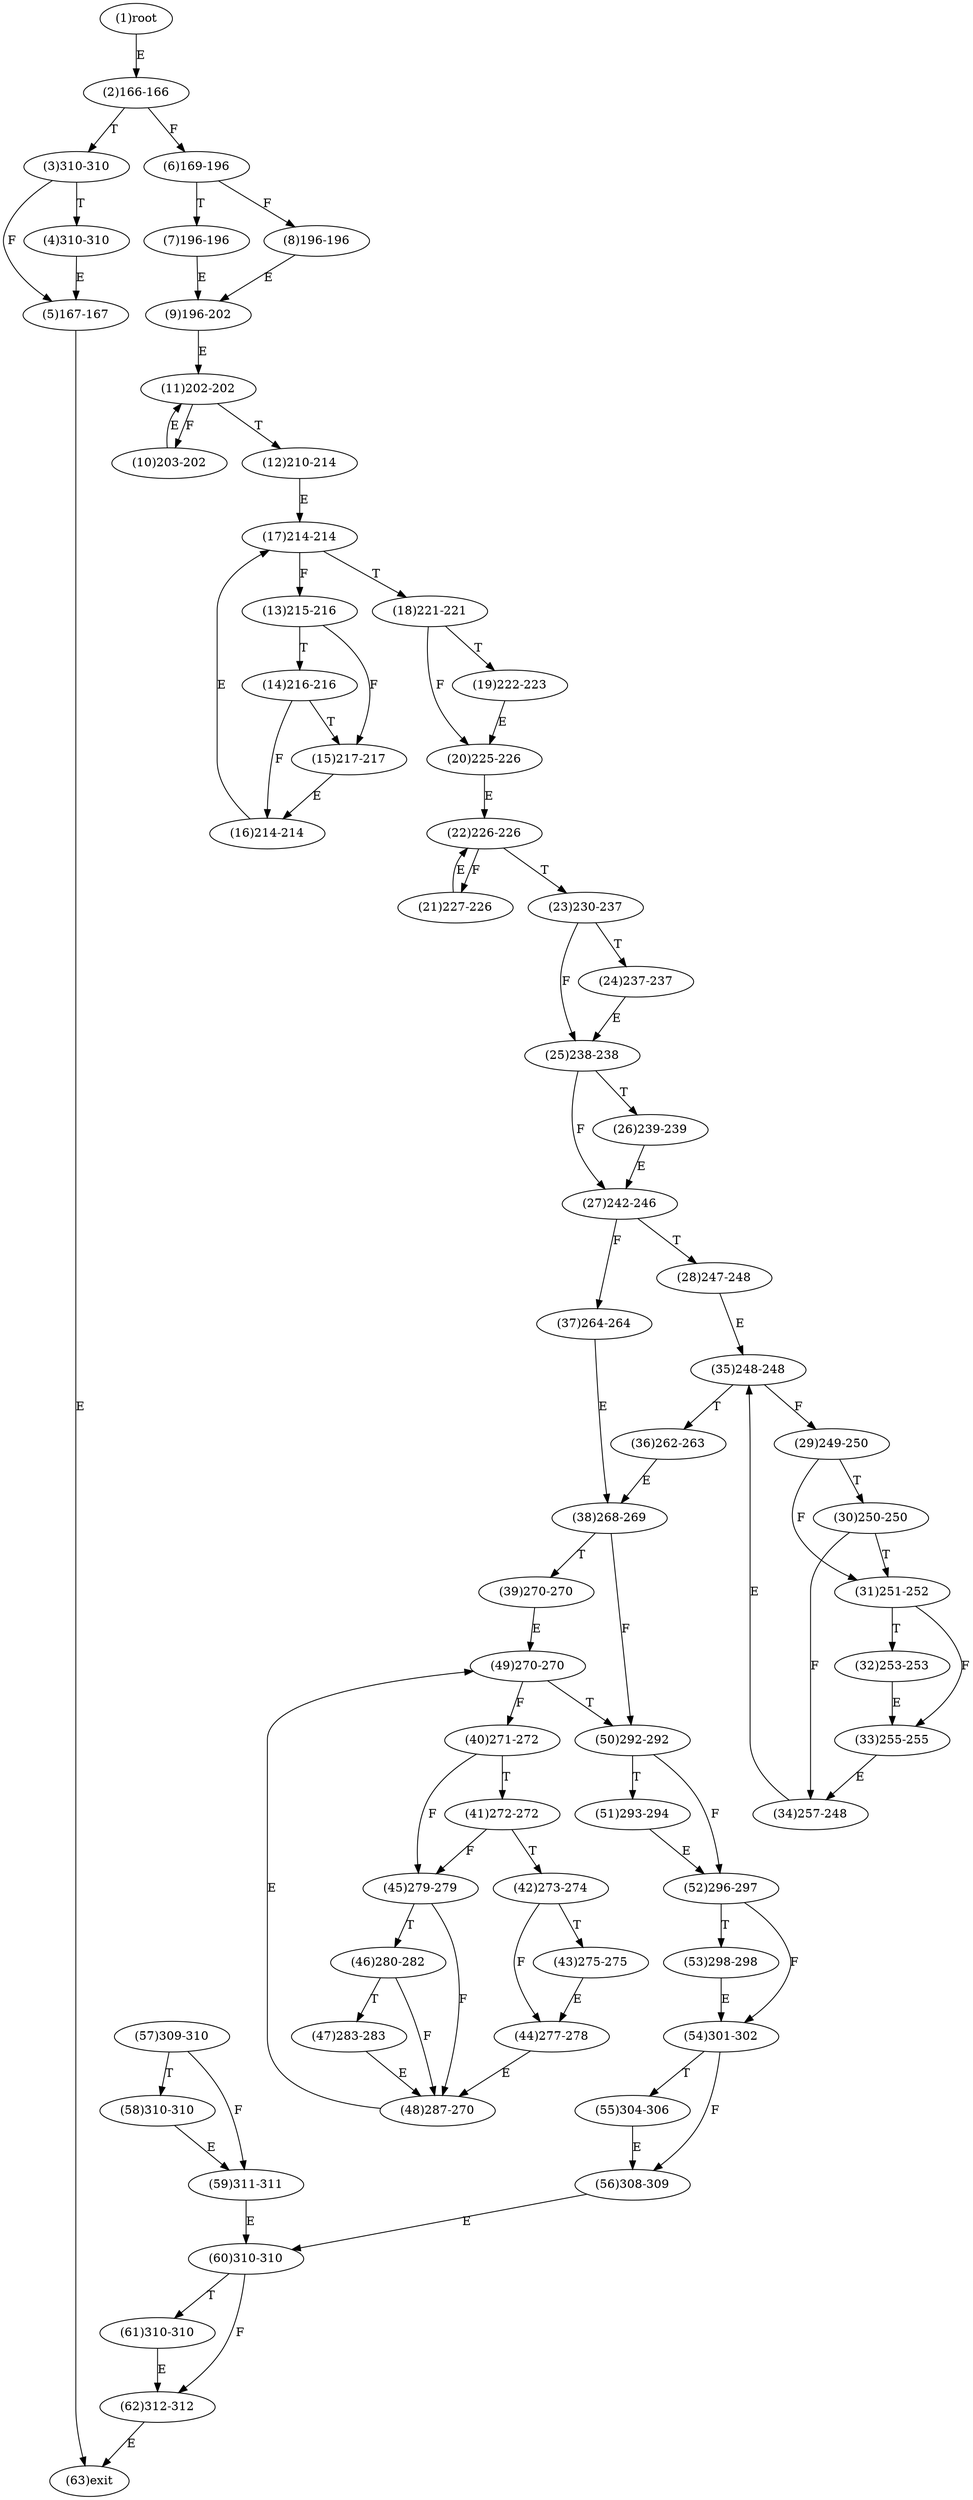 digraph "" { 
1[ label="(1)root"];
2[ label="(2)166-166"];
3[ label="(3)310-310"];
4[ label="(4)310-310"];
5[ label="(5)167-167"];
6[ label="(6)169-196"];
7[ label="(7)196-196"];
8[ label="(8)196-196"];
9[ label="(9)196-202"];
10[ label="(10)203-202"];
11[ label="(11)202-202"];
12[ label="(12)210-214"];
13[ label="(13)215-216"];
14[ label="(14)216-216"];
15[ label="(15)217-217"];
17[ label="(17)214-214"];
16[ label="(16)214-214"];
19[ label="(19)222-223"];
18[ label="(18)221-221"];
21[ label="(21)227-226"];
20[ label="(20)225-226"];
23[ label="(23)230-237"];
22[ label="(22)226-226"];
25[ label="(25)238-238"];
24[ label="(24)237-237"];
27[ label="(27)242-246"];
26[ label="(26)239-239"];
29[ label="(29)249-250"];
28[ label="(28)247-248"];
31[ label="(31)251-252"];
30[ label="(30)250-250"];
34[ label="(34)257-248"];
35[ label="(35)248-248"];
32[ label="(32)253-253"];
33[ label="(33)255-255"];
38[ label="(38)268-269"];
39[ label="(39)270-270"];
36[ label="(36)262-263"];
37[ label="(37)264-264"];
42[ label="(42)273-274"];
43[ label="(43)275-275"];
40[ label="(40)271-272"];
41[ label="(41)272-272"];
46[ label="(46)280-282"];
47[ label="(47)283-283"];
44[ label="(44)277-278"];
45[ label="(45)279-279"];
51[ label="(51)293-294"];
50[ label="(50)292-292"];
49[ label="(49)270-270"];
48[ label="(48)287-270"];
55[ label="(55)304-306"];
54[ label="(54)301-302"];
53[ label="(53)298-298"];
52[ label="(52)296-297"];
59[ label="(59)311-311"];
58[ label="(58)310-310"];
57[ label="(57)309-310"];
56[ label="(56)308-309"];
63[ label="(63)exit"];
62[ label="(62)312-312"];
61[ label="(61)310-310"];
60[ label="(60)310-310"];
1->2[ label="E"];
2->6[ label="F"];
2->3[ label="T"];
3->5[ label="F"];
3->4[ label="T"];
4->5[ label="E"];
5->63[ label="E"];
6->8[ label="F"];
6->7[ label="T"];
7->9[ label="E"];
8->9[ label="E"];
9->11[ label="E"];
10->11[ label="E"];
11->10[ label="F"];
11->12[ label="T"];
12->17[ label="E"];
13->15[ label="F"];
13->14[ label="T"];
14->16[ label="F"];
14->15[ label="T"];
15->16[ label="E"];
16->17[ label="E"];
17->13[ label="F"];
17->18[ label="T"];
18->20[ label="F"];
18->19[ label="T"];
19->20[ label="E"];
20->22[ label="E"];
21->22[ label="E"];
22->21[ label="F"];
22->23[ label="T"];
23->25[ label="F"];
23->24[ label="T"];
24->25[ label="E"];
25->27[ label="F"];
25->26[ label="T"];
26->27[ label="E"];
27->37[ label="F"];
27->28[ label="T"];
28->35[ label="E"];
29->31[ label="F"];
29->30[ label="T"];
30->34[ label="F"];
30->31[ label="T"];
31->33[ label="F"];
31->32[ label="T"];
32->33[ label="E"];
33->34[ label="E"];
34->35[ label="E"];
35->29[ label="F"];
35->36[ label="T"];
36->38[ label="E"];
37->38[ label="E"];
38->50[ label="F"];
38->39[ label="T"];
39->49[ label="E"];
40->45[ label="F"];
40->41[ label="T"];
41->45[ label="F"];
41->42[ label="T"];
42->44[ label="F"];
42->43[ label="T"];
43->44[ label="E"];
44->48[ label="E"];
45->48[ label="F"];
45->46[ label="T"];
46->48[ label="F"];
46->47[ label="T"];
47->48[ label="E"];
48->49[ label="E"];
49->40[ label="F"];
49->50[ label="T"];
50->52[ label="F"];
50->51[ label="T"];
51->52[ label="E"];
52->54[ label="F"];
52->53[ label="T"];
53->54[ label="E"];
54->56[ label="F"];
54->55[ label="T"];
55->56[ label="E"];
56->60[ label="E"];
57->59[ label="F"];
57->58[ label="T"];
58->59[ label="E"];
59->60[ label="E"];
60->62[ label="F"];
60->61[ label="T"];
61->62[ label="E"];
62->63[ label="E"];
}